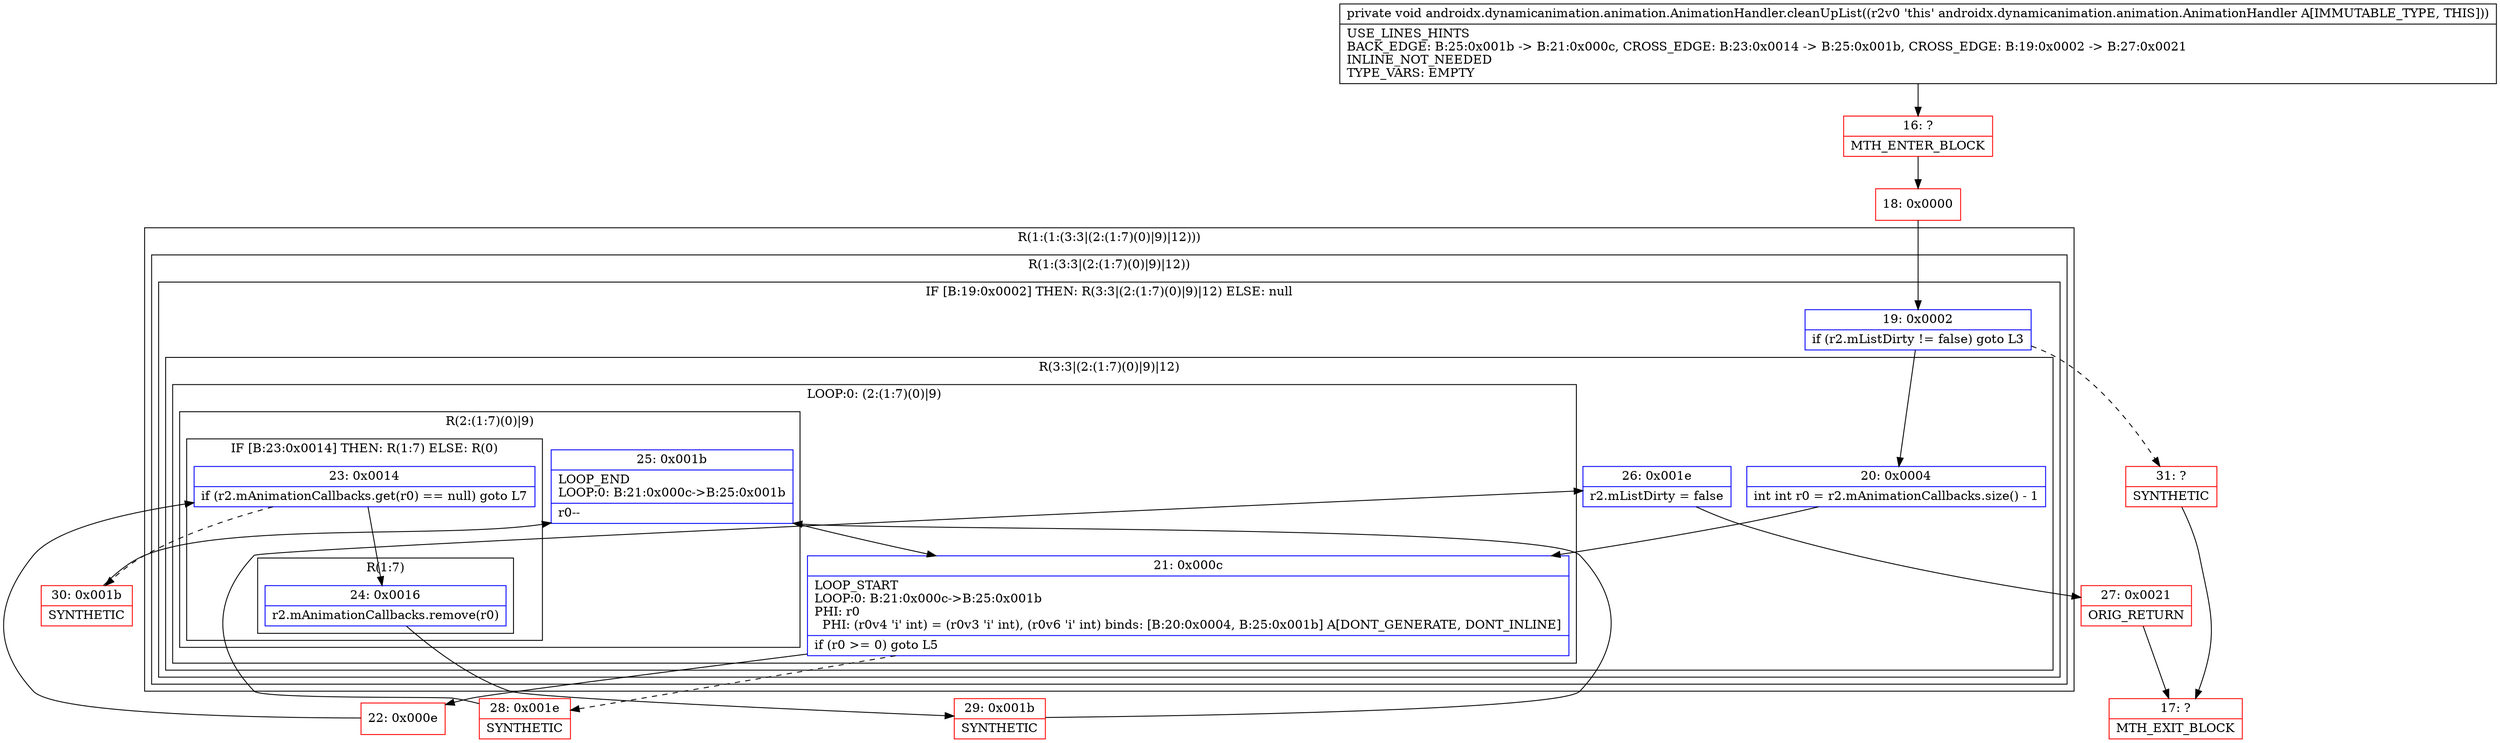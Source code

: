 digraph "CFG forandroidx.dynamicanimation.animation.AnimationHandler.cleanUpList()V" {
subgraph cluster_Region_378659840 {
label = "R(1:(1:(3:3|(2:(1:7)(0)|9)|12)))";
node [shape=record,color=blue];
subgraph cluster_Region_359568142 {
label = "R(1:(3:3|(2:(1:7)(0)|9)|12))";
node [shape=record,color=blue];
subgraph cluster_IfRegion_2051972031 {
label = "IF [B:19:0x0002] THEN: R(3:3|(2:(1:7)(0)|9)|12) ELSE: null";
node [shape=record,color=blue];
Node_19 [shape=record,label="{19\:\ 0x0002|if (r2.mListDirty != false) goto L3\l}"];
subgraph cluster_Region_415365503 {
label = "R(3:3|(2:(1:7)(0)|9)|12)";
node [shape=record,color=blue];
Node_20 [shape=record,label="{20\:\ 0x0004|int int r0 = r2.mAnimationCallbacks.size() \- 1\l}"];
subgraph cluster_LoopRegion_286059141 {
label = "LOOP:0: (2:(1:7)(0)|9)";
node [shape=record,color=blue];
Node_21 [shape=record,label="{21\:\ 0x000c|LOOP_START\lLOOP:0: B:21:0x000c\-\>B:25:0x001b\lPHI: r0 \l  PHI: (r0v4 'i' int) = (r0v3 'i' int), (r0v6 'i' int) binds: [B:20:0x0004, B:25:0x001b] A[DONT_GENERATE, DONT_INLINE]\l|if (r0 \>= 0) goto L5\l}"];
subgraph cluster_Region_1714319693 {
label = "R(2:(1:7)(0)|9)";
node [shape=record,color=blue];
subgraph cluster_IfRegion_1308452515 {
label = "IF [B:23:0x0014] THEN: R(1:7) ELSE: R(0)";
node [shape=record,color=blue];
Node_23 [shape=record,label="{23\:\ 0x0014|if (r2.mAnimationCallbacks.get(r0) == null) goto L7\l}"];
subgraph cluster_Region_1516266594 {
label = "R(1:7)";
node [shape=record,color=blue];
Node_24 [shape=record,label="{24\:\ 0x0016|r2.mAnimationCallbacks.remove(r0)\l}"];
}
subgraph cluster_Region_1932923840 {
label = "R(0)";
node [shape=record,color=blue];
}
}
Node_25 [shape=record,label="{25\:\ 0x001b|LOOP_END\lLOOP:0: B:21:0x000c\-\>B:25:0x001b\l|r0\-\-\l}"];
}
}
Node_26 [shape=record,label="{26\:\ 0x001e|r2.mListDirty = false\l}"];
}
}
}
}
Node_16 [shape=record,color=red,label="{16\:\ ?|MTH_ENTER_BLOCK\l}"];
Node_18 [shape=record,color=red,label="{18\:\ 0x0000}"];
Node_22 [shape=record,color=red,label="{22\:\ 0x000e}"];
Node_29 [shape=record,color=red,label="{29\:\ 0x001b|SYNTHETIC\l}"];
Node_30 [shape=record,color=red,label="{30\:\ 0x001b|SYNTHETIC\l}"];
Node_28 [shape=record,color=red,label="{28\:\ 0x001e|SYNTHETIC\l}"];
Node_27 [shape=record,color=red,label="{27\:\ 0x0021|ORIG_RETURN\l}"];
Node_17 [shape=record,color=red,label="{17\:\ ?|MTH_EXIT_BLOCK\l}"];
Node_31 [shape=record,color=red,label="{31\:\ ?|SYNTHETIC\l}"];
MethodNode[shape=record,label="{private void androidx.dynamicanimation.animation.AnimationHandler.cleanUpList((r2v0 'this' androidx.dynamicanimation.animation.AnimationHandler A[IMMUTABLE_TYPE, THIS]))  | USE_LINES_HINTS\lBACK_EDGE: B:25:0x001b \-\> B:21:0x000c, CROSS_EDGE: B:23:0x0014 \-\> B:25:0x001b, CROSS_EDGE: B:19:0x0002 \-\> B:27:0x0021\lINLINE_NOT_NEEDED\lTYPE_VARS: EMPTY\l}"];
MethodNode -> Node_16;Node_19 -> Node_20;
Node_19 -> Node_31[style=dashed];
Node_20 -> Node_21;
Node_21 -> Node_22;
Node_21 -> Node_28[style=dashed];
Node_23 -> Node_24;
Node_23 -> Node_30[style=dashed];
Node_24 -> Node_29;
Node_25 -> Node_21;
Node_26 -> Node_27;
Node_16 -> Node_18;
Node_18 -> Node_19;
Node_22 -> Node_23;
Node_29 -> Node_25;
Node_30 -> Node_25;
Node_28 -> Node_26;
Node_27 -> Node_17;
Node_31 -> Node_17;
}

